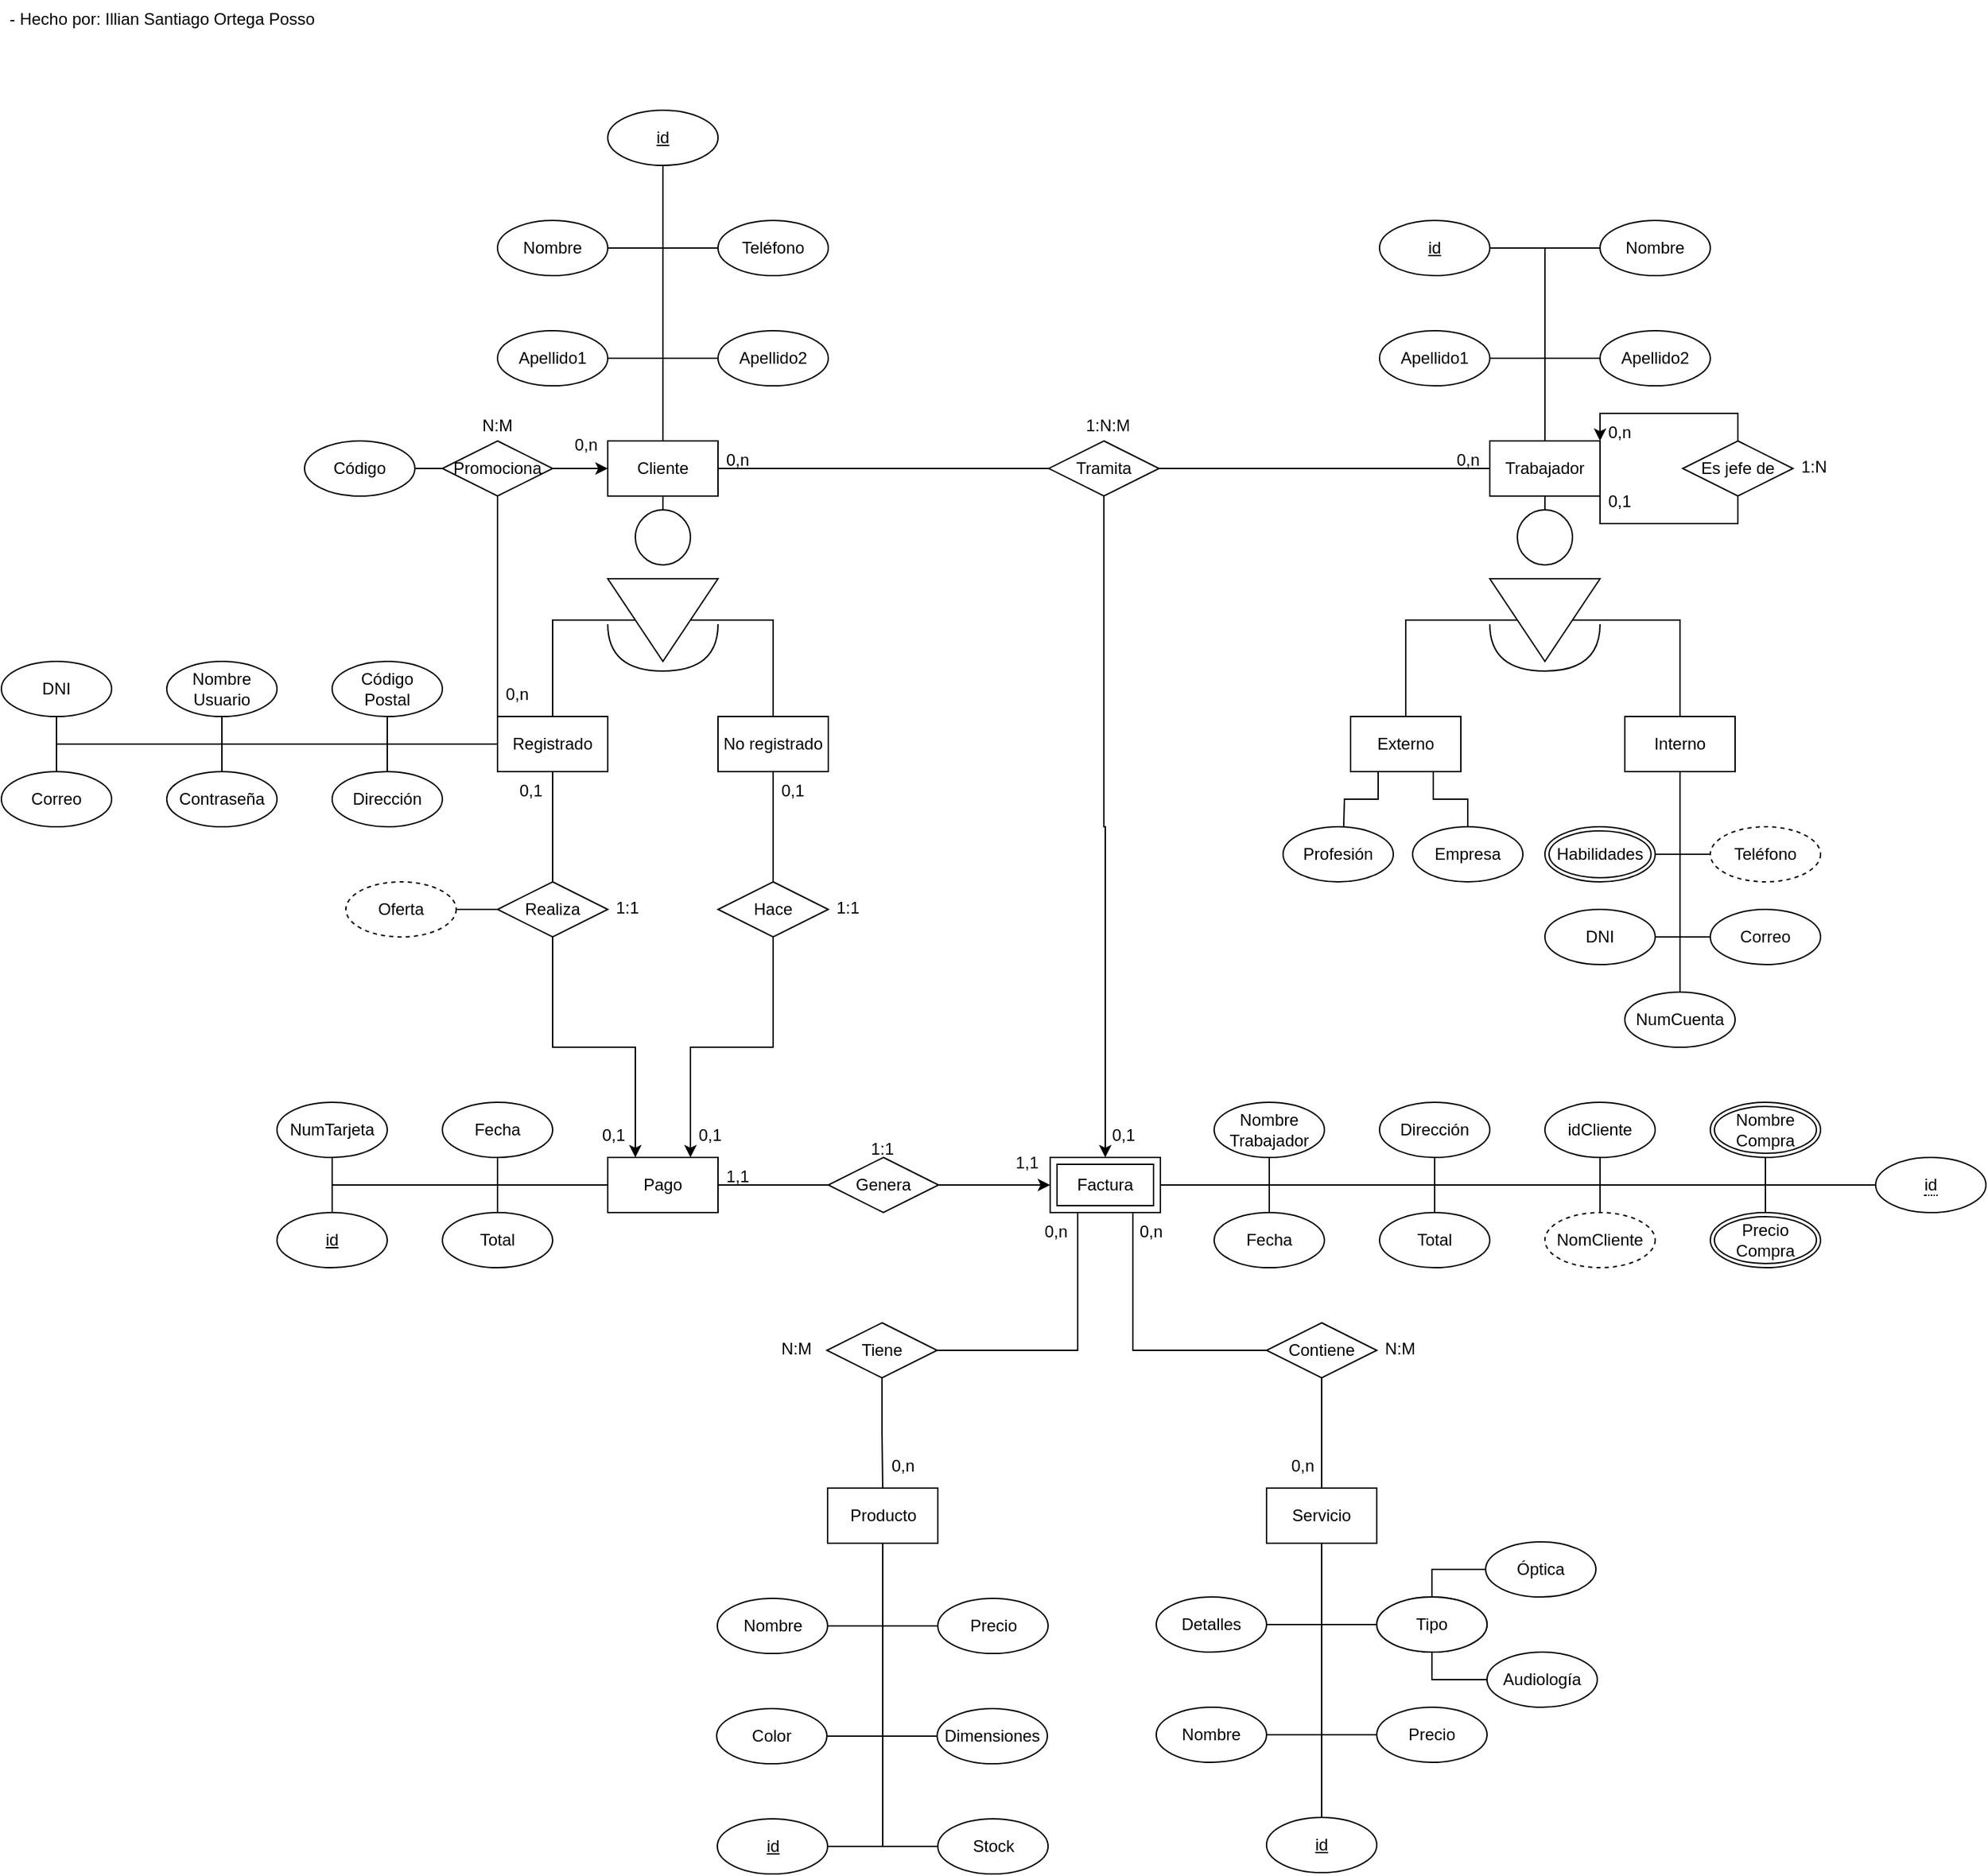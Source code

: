 <mxfile version="24.5.1" type="device">
  <diagram name="Página-1" id="bqFGWeJF1oeMOuOcUd7K">
    <mxGraphModel dx="1034" dy="505" grid="1" gridSize="10" guides="1" tooltips="1" connect="1" arrows="1" fold="1" page="1" pageScale="1" pageWidth="827" pageHeight="1169" math="0" shadow="0">
      <root>
        <mxCell id="0" />
        <mxCell id="1" parent="0" />
        <mxCell id="Ls9HOg_E6CFfFvt0lQXJ-10" style="edgeStyle=orthogonalEdgeStyle;rounded=0;orthogonalLoop=1;jettySize=auto;html=1;entryX=0.5;entryY=1;entryDx=0;entryDy=0;endArrow=none;endFill=0;" parent="1" source="Xs-Q8p1dZhM8KUkgKheA-1" target="Xs-Q8p1dZhM8KUkgKheA-25" edge="1">
          <mxGeometry relative="1" as="geometry" />
        </mxCell>
        <mxCell id="Ls9HOg_E6CFfFvt0lQXJ-17" style="edgeStyle=orthogonalEdgeStyle;rounded=0;orthogonalLoop=1;jettySize=auto;html=1;exitX=0.5;exitY=1;exitDx=0;exitDy=0;endArrow=none;endFill=0;" parent="1" source="Xs-Q8p1dZhM8KUkgKheA-1" edge="1">
          <mxGeometry relative="1" as="geometry">
            <mxPoint x="480" y="370" as="targetPoint" />
          </mxGeometry>
        </mxCell>
        <mxCell id="yfH6lCLIq8BAqQe6VXxi-11" style="edgeStyle=orthogonalEdgeStyle;rounded=0;orthogonalLoop=1;jettySize=auto;html=1;entryX=0;entryY=0.5;entryDx=0;entryDy=0;endArrow=none;endFill=0;" parent="1" source="Xs-Q8p1dZhM8KUkgKheA-1" target="yfH6lCLIq8BAqQe6VXxi-6" edge="1">
          <mxGeometry relative="1" as="geometry" />
        </mxCell>
        <mxCell id="Xs-Q8p1dZhM8KUkgKheA-1" value="Cliente" style="whiteSpace=wrap;html=1;align=center;" parent="1" vertex="1">
          <mxGeometry x="440" y="320" width="80" height="40" as="geometry" />
        </mxCell>
        <mxCell id="Xs-Q8p1dZhM8KUkgKheA-2" value="- Hecho por: Illian Santiago Ortega Posso" style="text;strokeColor=none;fillColor=none;spacingLeft=4;spacingRight=4;overflow=hidden;rotatable=0;points=[[0,0.5],[1,0.5]];portConstraint=eastwest;fontSize=12;whiteSpace=wrap;html=1;" parent="1" vertex="1">
          <mxGeometry width="240" height="30" as="geometry" />
        </mxCell>
        <mxCell id="yfH6lCLIq8BAqQe6VXxi-5" style="edgeStyle=orthogonalEdgeStyle;rounded=0;orthogonalLoop=1;jettySize=auto;html=1;endArrow=none;endFill=0;" parent="1" source="Xs-Q8p1dZhM8KUkgKheA-3" edge="1">
          <mxGeometry relative="1" as="geometry">
            <mxPoint x="639.5" y="1340.0" as="targetPoint" />
          </mxGeometry>
        </mxCell>
        <mxCell id="Xs-Q8p1dZhM8KUkgKheA-3" value="Producto" style="whiteSpace=wrap;html=1;align=center;" parent="1" vertex="1">
          <mxGeometry x="599.5" y="1080" width="80" height="40" as="geometry" />
        </mxCell>
        <mxCell id="yfH6lCLIq8BAqQe6VXxi-18" style="edgeStyle=orthogonalEdgeStyle;rounded=0;orthogonalLoop=1;jettySize=auto;html=1;entryX=0.5;entryY=0;entryDx=0;entryDy=0;endArrow=none;endFill=0;" parent="1" source="Xs-Q8p1dZhM8KUkgKheA-4" target="Ls9HOg_E6CFfFvt0lQXJ-2" edge="1">
          <mxGeometry relative="1" as="geometry" />
        </mxCell>
        <mxCell id="Xs-Q8p1dZhM8KUkgKheA-4" value="Servicio" style="whiteSpace=wrap;html=1;align=center;" parent="1" vertex="1">
          <mxGeometry x="918" y="1080" width="80" height="40" as="geometry" />
        </mxCell>
        <mxCell id="Ls9HOg_E6CFfFvt0lQXJ-18" style="edgeStyle=orthogonalEdgeStyle;rounded=0;orthogonalLoop=1;jettySize=auto;html=1;exitX=0.5;exitY=1;exitDx=0;exitDy=0;endArrow=none;endFill=0;" parent="1" source="Xs-Q8p1dZhM8KUkgKheA-5" edge="1">
          <mxGeometry relative="1" as="geometry">
            <mxPoint x="1120" y="370" as="targetPoint" />
          </mxGeometry>
        </mxCell>
        <mxCell id="Ls9HOg_E6CFfFvt0lQXJ-144" style="edgeStyle=orthogonalEdgeStyle;rounded=0;orthogonalLoop=1;jettySize=auto;html=1;endArrow=none;endFill=0;" parent="1" source="Xs-Q8p1dZhM8KUkgKheA-5" edge="1">
          <mxGeometry relative="1" as="geometry">
            <mxPoint x="1120" y="180" as="targetPoint" />
          </mxGeometry>
        </mxCell>
        <mxCell id="Ls9HOg_E6CFfFvt0lQXJ-164" style="edgeStyle=orthogonalEdgeStyle;rounded=0;orthogonalLoop=1;jettySize=auto;html=1;exitX=1;exitY=1;exitDx=0;exitDy=0;entryX=0.5;entryY=1;entryDx=0;entryDy=0;endArrow=none;endFill=0;" parent="1" source="Xs-Q8p1dZhM8KUkgKheA-5" target="Ls9HOg_E6CFfFvt0lQXJ-163" edge="1">
          <mxGeometry relative="1" as="geometry" />
        </mxCell>
        <mxCell id="yfH6lCLIq8BAqQe6VXxi-12" style="edgeStyle=orthogonalEdgeStyle;rounded=0;orthogonalLoop=1;jettySize=auto;html=1;entryX=1;entryY=0.5;entryDx=0;entryDy=0;endArrow=none;endFill=0;" parent="1" source="Xs-Q8p1dZhM8KUkgKheA-5" target="yfH6lCLIq8BAqQe6VXxi-6" edge="1">
          <mxGeometry relative="1" as="geometry" />
        </mxCell>
        <mxCell id="Xs-Q8p1dZhM8KUkgKheA-5" value="Trabajador" style="whiteSpace=wrap;html=1;align=center;" parent="1" vertex="1">
          <mxGeometry x="1080" y="320" width="80" height="40" as="geometry" />
        </mxCell>
        <mxCell id="Ls9HOg_E6CFfFvt0lQXJ-136" style="edgeStyle=orthogonalEdgeStyle;rounded=0;orthogonalLoop=1;jettySize=auto;html=1;endArrow=none;endFill=0;" parent="1" source="Xs-Q8p1dZhM8KUkgKheA-6" edge="1">
          <mxGeometry relative="1" as="geometry">
            <mxPoint x="240" y="860" as="targetPoint" />
          </mxGeometry>
        </mxCell>
        <mxCell id="yfH6lCLIq8BAqQe6VXxi-8" style="edgeStyle=orthogonalEdgeStyle;rounded=0;orthogonalLoop=1;jettySize=auto;html=1;entryX=0;entryY=0.5;entryDx=0;entryDy=0;endArrow=none;endFill=0;" parent="1" source="Xs-Q8p1dZhM8KUkgKheA-6" target="Ls9HOg_E6CFfFvt0lQXJ-129" edge="1">
          <mxGeometry relative="1" as="geometry" />
        </mxCell>
        <mxCell id="Xs-Q8p1dZhM8KUkgKheA-6" value="Pago" style="whiteSpace=wrap;html=1;align=center;" parent="1" vertex="1">
          <mxGeometry x="440" y="840" width="80" height="40" as="geometry" />
        </mxCell>
        <mxCell id="Xs-Q8p1dZhM8KUkgKheA-15" value="" style="group" parent="1" vertex="1" connectable="0">
          <mxGeometry x="440" y="370" width="80" height="117" as="geometry" />
        </mxCell>
        <mxCell id="Xs-Q8p1dZhM8KUkgKheA-8" value="" style="shape=requiredInterface;html=1;verticalLabelPosition=bottom;sketch=0;rotation=90;" parent="Xs-Q8p1dZhM8KUkgKheA-15" vertex="1">
          <mxGeometry x="23" y="60" width="34" height="80" as="geometry" />
        </mxCell>
        <mxCell id="Xs-Q8p1dZhM8KUkgKheA-9" value="" style="ellipse;whiteSpace=wrap;html=1;aspect=fixed;" parent="Xs-Q8p1dZhM8KUkgKheA-15" vertex="1">
          <mxGeometry x="20" width="40" height="40" as="geometry" />
        </mxCell>
        <mxCell id="Xs-Q8p1dZhM8KUkgKheA-10" value="" style="triangle;whiteSpace=wrap;html=1;rotation=90;" parent="Xs-Q8p1dZhM8KUkgKheA-15" vertex="1">
          <mxGeometry x="10" y="40" width="60" height="80" as="geometry" />
        </mxCell>
        <mxCell id="Xs-Q8p1dZhM8KUkgKheA-20" value="" style="group" parent="1" vertex="1" connectable="0">
          <mxGeometry x="1080" y="370" width="80" height="117" as="geometry" />
        </mxCell>
        <mxCell id="Xs-Q8p1dZhM8KUkgKheA-21" value="" style="shape=requiredInterface;html=1;verticalLabelPosition=bottom;sketch=0;rotation=90;" parent="Xs-Q8p1dZhM8KUkgKheA-20" vertex="1">
          <mxGeometry x="23" y="60" width="34" height="80" as="geometry" />
        </mxCell>
        <mxCell id="Xs-Q8p1dZhM8KUkgKheA-22" value="" style="ellipse;whiteSpace=wrap;html=1;aspect=fixed;" parent="Xs-Q8p1dZhM8KUkgKheA-20" vertex="1">
          <mxGeometry x="20" width="40" height="40" as="geometry" />
        </mxCell>
        <mxCell id="Xs-Q8p1dZhM8KUkgKheA-23" value="" style="triangle;whiteSpace=wrap;html=1;rotation=90;" parent="Xs-Q8p1dZhM8KUkgKheA-20" vertex="1">
          <mxGeometry x="10" y="40" width="60" height="80" as="geometry" />
        </mxCell>
        <mxCell id="yfH6lCLIq8BAqQe6VXxi-3" value="" style="edgeStyle=orthogonalEdgeStyle;rounded=0;orthogonalLoop=1;jettySize=auto;html=1;endArrow=none;endFill=0;" parent="1" source="Xs-Q8p1dZhM8KUkgKheA-24" target="yfH6lCLIq8BAqQe6VXxi-1" edge="1">
          <mxGeometry relative="1" as="geometry">
            <Array as="points">
              <mxPoint x="679.5" y="1340" />
              <mxPoint x="679.5" y="1340" />
            </Array>
          </mxGeometry>
        </mxCell>
        <mxCell id="Xs-Q8p1dZhM8KUkgKheA-24" value="id" style="ellipse;whiteSpace=wrap;html=1;align=center;fontStyle=4;" parent="1" vertex="1">
          <mxGeometry x="519.5" y="1320" width="80" height="40" as="geometry" />
        </mxCell>
        <mxCell id="Xs-Q8p1dZhM8KUkgKheA-25" value="id" style="ellipse;whiteSpace=wrap;html=1;align=center;fontStyle=4;" parent="1" vertex="1">
          <mxGeometry x="440" y="80" width="80" height="40" as="geometry" />
        </mxCell>
        <mxCell id="Ls9HOg_E6CFfFvt0lQXJ-28" style="edgeStyle=orthogonalEdgeStyle;rounded=0;orthogonalLoop=1;jettySize=auto;html=1;entryX=0;entryY=0.5;entryDx=0;entryDy=0;endArrow=none;endFill=0;" parent="1" source="Ls9HOg_E6CFfFvt0lQXJ-1" target="Ls9HOg_E6CFfFvt0lQXJ-13" edge="1">
          <mxGeometry relative="1" as="geometry" />
        </mxCell>
        <mxCell id="Ls9HOg_E6CFfFvt0lQXJ-1" value="id" style="ellipse;whiteSpace=wrap;html=1;align=center;fontStyle=4;" parent="1" vertex="1">
          <mxGeometry x="1000" y="160" width="80" height="40" as="geometry" />
        </mxCell>
        <mxCell id="Ls9HOg_E6CFfFvt0lQXJ-2" value="id" style="ellipse;whiteSpace=wrap;html=1;align=center;fontStyle=4;" parent="1" vertex="1">
          <mxGeometry x="918" y="1319" width="80" height="40" as="geometry" />
        </mxCell>
        <mxCell id="Ls9HOg_E6CFfFvt0lQXJ-3" value="id" style="ellipse;whiteSpace=wrap;html=1;align=center;fontStyle=4;" parent="1" vertex="1">
          <mxGeometry x="200" y="880" width="80" height="40" as="geometry" />
        </mxCell>
        <mxCell id="Ls9HOg_E6CFfFvt0lQXJ-11" style="edgeStyle=orthogonalEdgeStyle;rounded=0;orthogonalLoop=1;jettySize=auto;html=1;entryX=0;entryY=0.5;entryDx=0;entryDy=0;endArrow=none;endFill=0;" parent="1" source="Ls9HOg_E6CFfFvt0lQXJ-4" target="Ls9HOg_E6CFfFvt0lQXJ-7" edge="1">
          <mxGeometry relative="1" as="geometry" />
        </mxCell>
        <mxCell id="Ls9HOg_E6CFfFvt0lQXJ-4" value="Nombre" style="ellipse;whiteSpace=wrap;html=1;align=center;" parent="1" vertex="1">
          <mxGeometry x="360" y="160" width="80" height="40" as="geometry" />
        </mxCell>
        <mxCell id="Ls9HOg_E6CFfFvt0lQXJ-12" style="edgeStyle=orthogonalEdgeStyle;rounded=0;orthogonalLoop=1;jettySize=auto;html=1;endArrow=none;endFill=0;" parent="1" source="Ls9HOg_E6CFfFvt0lQXJ-5" target="Ls9HOg_E6CFfFvt0lQXJ-6" edge="1">
          <mxGeometry relative="1" as="geometry" />
        </mxCell>
        <mxCell id="Ls9HOg_E6CFfFvt0lQXJ-5" value="Apellido1" style="ellipse;whiteSpace=wrap;html=1;align=center;" parent="1" vertex="1">
          <mxGeometry x="360" y="240" width="80" height="40" as="geometry" />
        </mxCell>
        <mxCell id="Ls9HOg_E6CFfFvt0lQXJ-6" value="Apellido2" style="ellipse;whiteSpace=wrap;html=1;align=center;" parent="1" vertex="1">
          <mxGeometry x="520" y="240" width="80" height="40" as="geometry" />
        </mxCell>
        <mxCell id="Ls9HOg_E6CFfFvt0lQXJ-7" value="Teléfono" style="ellipse;whiteSpace=wrap;html=1;align=center;" parent="1" vertex="1">
          <mxGeometry x="520" y="160" width="80" height="40" as="geometry" />
        </mxCell>
        <mxCell id="yfH6lCLIq8BAqQe6VXxi-19" style="edgeStyle=orthogonalEdgeStyle;rounded=0;orthogonalLoop=1;jettySize=auto;html=1;entryX=0;entryY=0.5;entryDx=0;entryDy=0;endArrow=none;endFill=0;" parent="1" source="Ls9HOg_E6CFfFvt0lQXJ-8" target="Ls9HOg_E6CFfFvt0lQXJ-37" edge="1">
          <mxGeometry relative="1" as="geometry" />
        </mxCell>
        <mxCell id="yfH6lCLIq8BAqQe6VXxi-31" style="edgeStyle=orthogonalEdgeStyle;rounded=0;orthogonalLoop=1;jettySize=auto;html=1;exitX=0.75;exitY=1;exitDx=0;exitDy=0;entryX=0;entryY=0.5;entryDx=0;entryDy=0;endArrow=none;endFill=0;" parent="1" source="Ls9HOg_E6CFfFvt0lQXJ-8" target="yfH6lCLIq8BAqQe6VXxi-24" edge="1">
          <mxGeometry relative="1" as="geometry" />
        </mxCell>
        <mxCell id="yfH6lCLIq8BAqQe6VXxi-32" style="edgeStyle=orthogonalEdgeStyle;rounded=0;orthogonalLoop=1;jettySize=auto;html=1;exitX=0.25;exitY=1;exitDx=0;exitDy=0;entryX=1;entryY=0.5;entryDx=0;entryDy=0;endArrow=none;endFill=0;" parent="1" source="Ls9HOg_E6CFfFvt0lQXJ-8" target="yfH6lCLIq8BAqQe6VXxi-25" edge="1">
          <mxGeometry relative="1" as="geometry" />
        </mxCell>
        <mxCell id="Ls9HOg_E6CFfFvt0lQXJ-8" value="Factura" style="shape=ext;margin=3;double=1;whiteSpace=wrap;html=1;align=center;" parent="1" vertex="1">
          <mxGeometry x="761" y="840" width="80" height="40" as="geometry" />
        </mxCell>
        <mxCell id="Ls9HOg_E6CFfFvt0lQXJ-13" value="Nombre" style="ellipse;whiteSpace=wrap;html=1;align=center;" parent="1" vertex="1">
          <mxGeometry x="1160" y="160" width="80" height="40" as="geometry" />
        </mxCell>
        <mxCell id="Ls9HOg_E6CFfFvt0lQXJ-25" style="edgeStyle=orthogonalEdgeStyle;rounded=0;orthogonalLoop=1;jettySize=auto;html=1;entryX=0;entryY=0.5;entryDx=0;entryDy=0;endArrow=none;endFill=0;" parent="1" source="Ls9HOg_E6CFfFvt0lQXJ-14" target="Ls9HOg_E6CFfFvt0lQXJ-15" edge="1">
          <mxGeometry relative="1" as="geometry" />
        </mxCell>
        <mxCell id="Ls9HOg_E6CFfFvt0lQXJ-14" value="Apellido1" style="ellipse;whiteSpace=wrap;html=1;align=center;" parent="1" vertex="1">
          <mxGeometry x="1000" y="240" width="80" height="40" as="geometry" />
        </mxCell>
        <mxCell id="Ls9HOg_E6CFfFvt0lQXJ-15" value="Apellido2" style="ellipse;whiteSpace=wrap;html=1;align=center;" parent="1" vertex="1">
          <mxGeometry x="1160" y="240" width="80" height="40" as="geometry" />
        </mxCell>
        <mxCell id="Ls9HOg_E6CFfFvt0lQXJ-98" style="edgeStyle=orthogonalEdgeStyle;rounded=0;orthogonalLoop=1;jettySize=auto;html=1;entryX=0;entryY=0.5;entryDx=0;entryDy=0;endArrow=none;endFill=0;" parent="1" source="Ls9HOg_E6CFfFvt0lQXJ-16" target="Ls9HOg_E6CFfFvt0lQXJ-22" edge="1">
          <mxGeometry relative="1" as="geometry" />
        </mxCell>
        <mxCell id="Ls9HOg_E6CFfFvt0lQXJ-16" value="DNI" style="ellipse;whiteSpace=wrap;html=1;align=center;" parent="1" vertex="1">
          <mxGeometry x="1120" y="660" width="80" height="40" as="geometry" />
        </mxCell>
        <mxCell id="Ls9HOg_E6CFfFvt0lQXJ-26" style="edgeStyle=orthogonalEdgeStyle;rounded=0;orthogonalLoop=1;jettySize=auto;html=1;entryX=0;entryY=0.5;entryDx=0;entryDy=0;endArrow=none;endFill=0;" parent="1" source="Ls9HOg_E6CFfFvt0lQXJ-20" target="Ls9HOg_E6CFfFvt0lQXJ-21" edge="1">
          <mxGeometry relative="1" as="geometry" />
        </mxCell>
        <mxCell id="Ls9HOg_E6CFfFvt0lQXJ-20" value="Habilidades" style="ellipse;shape=doubleEllipse;margin=3;whiteSpace=wrap;html=1;align=center;" parent="1" vertex="1">
          <mxGeometry x="1120" y="600" width="80" height="40" as="geometry" />
        </mxCell>
        <mxCell id="Ls9HOg_E6CFfFvt0lQXJ-21" value="Teléfono" style="ellipse;whiteSpace=wrap;html=1;align=center;dashed=1;" parent="1" vertex="1">
          <mxGeometry x="1240" y="600" width="80" height="40" as="geometry" />
        </mxCell>
        <mxCell id="Ls9HOg_E6CFfFvt0lQXJ-22" value="Correo" style="ellipse;whiteSpace=wrap;html=1;align=center;" parent="1" vertex="1">
          <mxGeometry x="1240" y="660" width="80" height="40" as="geometry" />
        </mxCell>
        <mxCell id="Ls9HOg_E6CFfFvt0lQXJ-31" value="Precio" style="ellipse;whiteSpace=wrap;html=1;align=center;" parent="1" vertex="1">
          <mxGeometry x="679.5" y="1160" width="80" height="40" as="geometry" />
        </mxCell>
        <mxCell id="Ls9HOg_E6CFfFvt0lQXJ-35" style="edgeStyle=orthogonalEdgeStyle;rounded=0;orthogonalLoop=1;jettySize=auto;html=1;endArrow=none;endFill=0;" parent="1" source="Ls9HOg_E6CFfFvt0lQXJ-33" edge="1">
          <mxGeometry relative="1" as="geometry">
            <mxPoint x="679.5" y="1180" as="targetPoint" />
          </mxGeometry>
        </mxCell>
        <mxCell id="Ls9HOg_E6CFfFvt0lQXJ-33" value="Nombre" style="ellipse;whiteSpace=wrap;html=1;align=center;" parent="1" vertex="1">
          <mxGeometry x="519.5" y="1160" width="80" height="40" as="geometry" />
        </mxCell>
        <mxCell id="Ls9HOg_E6CFfFvt0lQXJ-37" value="&lt;span style=&quot;border-bottom: 1px dotted&quot;&gt;id&lt;/span&gt;" style="ellipse;whiteSpace=wrap;html=1;align=center;" parent="1" vertex="1">
          <mxGeometry x="1360" y="840" width="80" height="40" as="geometry" />
        </mxCell>
        <mxCell id="Ls9HOg_E6CFfFvt0lQXJ-38" value="Total" style="ellipse;whiteSpace=wrap;html=1;align=center;" parent="1" vertex="1">
          <mxGeometry x="320" y="880" width="80" height="40" as="geometry" />
        </mxCell>
        <mxCell id="Ls9HOg_E6CFfFvt0lQXJ-135" style="edgeStyle=orthogonalEdgeStyle;rounded=0;orthogonalLoop=1;jettySize=auto;html=1;endArrow=none;endFill=0;" parent="1" source="Ls9HOg_E6CFfFvt0lQXJ-39" target="Ls9HOg_E6CFfFvt0lQXJ-38" edge="1">
          <mxGeometry relative="1" as="geometry" />
        </mxCell>
        <mxCell id="Ls9HOg_E6CFfFvt0lQXJ-39" value="Fecha" style="ellipse;whiteSpace=wrap;html=1;align=center;" parent="1" vertex="1">
          <mxGeometry x="320" y="800" width="80" height="40" as="geometry" />
        </mxCell>
        <mxCell id="yfH6lCLIq8BAqQe6VXxi-22" style="edgeStyle=orthogonalEdgeStyle;rounded=0;orthogonalLoop=1;jettySize=auto;html=1;exitX=0.5;exitY=1;exitDx=0;exitDy=0;endArrow=none;endFill=0;" parent="1" source="Ls9HOg_E6CFfFvt0lQXJ-44" target="Ls9HOg_E6CFfFvt0lQXJ-46" edge="1">
          <mxGeometry relative="1" as="geometry" />
        </mxCell>
        <mxCell id="Ls9HOg_E6CFfFvt0lQXJ-44" value="idCliente" style="ellipse;whiteSpace=wrap;html=1;align=center;" parent="1" vertex="1">
          <mxGeometry x="1120" y="800" width="80" height="40" as="geometry" />
        </mxCell>
        <mxCell id="yfH6lCLIq8BAqQe6VXxi-20" style="edgeStyle=orthogonalEdgeStyle;rounded=0;orthogonalLoop=1;jettySize=auto;html=1;endArrow=none;endFill=0;" parent="1" source="Ls9HOg_E6CFfFvt0lQXJ-45" target="Ls9HOg_E6CFfFvt0lQXJ-47" edge="1">
          <mxGeometry relative="1" as="geometry" />
        </mxCell>
        <mxCell id="Ls9HOg_E6CFfFvt0lQXJ-45" value="Nombre&lt;div&gt;&lt;span style=&quot;background-color: initial;&quot;&gt;Trabajador&lt;/span&gt;&lt;/div&gt;" style="ellipse;whiteSpace=wrap;html=1;align=center;" parent="1" vertex="1">
          <mxGeometry x="880" y="800" width="80" height="40" as="geometry" />
        </mxCell>
        <mxCell id="Ls9HOg_E6CFfFvt0lQXJ-46" value="NomCliente" style="ellipse;whiteSpace=wrap;html=1;align=center;dashed=1;" parent="1" vertex="1">
          <mxGeometry x="1120" y="880" width="80" height="40" as="geometry" />
        </mxCell>
        <mxCell id="Ls9HOg_E6CFfFvt0lQXJ-47" value="Fecha" style="ellipse;whiteSpace=wrap;html=1;align=center;" parent="1" vertex="1">
          <mxGeometry x="880" y="880" width="80" height="40" as="geometry" />
        </mxCell>
        <mxCell id="yfH6lCLIq8BAqQe6VXxi-21" style="edgeStyle=orthogonalEdgeStyle;rounded=0;orthogonalLoop=1;jettySize=auto;html=1;endArrow=none;endFill=0;" parent="1" source="Ls9HOg_E6CFfFvt0lQXJ-48" target="Ls9HOg_E6CFfFvt0lQXJ-49" edge="1">
          <mxGeometry relative="1" as="geometry" />
        </mxCell>
        <mxCell id="Ls9HOg_E6CFfFvt0lQXJ-48" value="Dirección" style="ellipse;whiteSpace=wrap;html=1;align=center;" parent="1" vertex="1">
          <mxGeometry x="1000" y="800" width="80" height="40" as="geometry" />
        </mxCell>
        <mxCell id="Ls9HOg_E6CFfFvt0lQXJ-49" value="Total" style="ellipse;whiteSpace=wrap;html=1;align=center;" parent="1" vertex="1">
          <mxGeometry x="1000" y="880" width="80" height="40" as="geometry" />
        </mxCell>
        <mxCell id="yfH6lCLIq8BAqQe6VXxi-23" style="edgeStyle=orthogonalEdgeStyle;rounded=0;orthogonalLoop=1;jettySize=auto;html=1;endArrow=none;endFill=0;" parent="1" source="Ls9HOg_E6CFfFvt0lQXJ-51" target="Ls9HOg_E6CFfFvt0lQXJ-52" edge="1">
          <mxGeometry relative="1" as="geometry" />
        </mxCell>
        <mxCell id="Ls9HOg_E6CFfFvt0lQXJ-51" value="Nombre&lt;div&gt;Compra&lt;/div&gt;" style="ellipse;shape=doubleEllipse;margin=3;whiteSpace=wrap;html=1;align=center;" parent="1" vertex="1">
          <mxGeometry x="1240" y="800" width="80" height="40" as="geometry" />
        </mxCell>
        <mxCell id="Ls9HOg_E6CFfFvt0lQXJ-52" value="Precio Compra" style="ellipse;shape=doubleEllipse;margin=3;whiteSpace=wrap;html=1;align=center;" parent="1" vertex="1">
          <mxGeometry x="1240" y="880" width="80" height="40" as="geometry" />
        </mxCell>
        <mxCell id="Ls9HOg_E6CFfFvt0lQXJ-119" style="edgeStyle=orthogonalEdgeStyle;rounded=0;orthogonalLoop=1;jettySize=auto;html=1;entryX=0.5;entryY=0;entryDx=0;entryDy=0;endArrow=none;endFill=0;" parent="1" source="Ls9HOg_E6CFfFvt0lQXJ-63" target="Ls9HOg_E6CFfFvt0lQXJ-114" edge="1">
          <mxGeometry relative="1" as="geometry" />
        </mxCell>
        <mxCell id="Ls9HOg_E6CFfFvt0lQXJ-126" style="edgeStyle=orthogonalEdgeStyle;rounded=0;orthogonalLoop=1;jettySize=auto;html=1;endArrow=none;endFill=0;" parent="1" source="Ls9HOg_E6CFfFvt0lQXJ-63" edge="1">
          <mxGeometry relative="1" as="geometry">
            <mxPoint x="40" y="540" as="targetPoint" />
          </mxGeometry>
        </mxCell>
        <mxCell id="Ls9HOg_E6CFfFvt0lQXJ-204" style="edgeStyle=orthogonalEdgeStyle;rounded=0;orthogonalLoop=1;jettySize=auto;html=1;exitX=0;exitY=0;exitDx=0;exitDy=0;entryX=0.5;entryY=1;entryDx=0;entryDy=0;endArrow=none;endFill=0;" parent="1" source="Ls9HOg_E6CFfFvt0lQXJ-63" target="Ls9HOg_E6CFfFvt0lQXJ-196" edge="1">
          <mxGeometry relative="1" as="geometry" />
        </mxCell>
        <mxCell id="Ls9HOg_E6CFfFvt0lQXJ-63" value="Registrado" style="whiteSpace=wrap;html=1;align=center;" parent="1" vertex="1">
          <mxGeometry x="360" y="520" width="80" height="40" as="geometry" />
        </mxCell>
        <mxCell id="Ls9HOg_E6CFfFvt0lQXJ-121" style="edgeStyle=orthogonalEdgeStyle;rounded=0;orthogonalLoop=1;jettySize=auto;html=1;entryX=0.5;entryY=0;entryDx=0;entryDy=0;endArrow=none;endFill=0;" parent="1" source="Ls9HOg_E6CFfFvt0lQXJ-64" target="Ls9HOg_E6CFfFvt0lQXJ-115" edge="1">
          <mxGeometry relative="1" as="geometry" />
        </mxCell>
        <mxCell id="Ls9HOg_E6CFfFvt0lQXJ-64" value="No registrado" style="whiteSpace=wrap;html=1;align=center;" parent="1" vertex="1">
          <mxGeometry x="520" y="520" width="80" height="40" as="geometry" />
        </mxCell>
        <mxCell id="Ls9HOg_E6CFfFvt0lQXJ-140" style="edgeStyle=orthogonalEdgeStyle;rounded=0;orthogonalLoop=1;jettySize=auto;html=1;exitX=0.25;exitY=1;exitDx=0;exitDy=0;entryX=0.5;entryY=0;entryDx=0;entryDy=0;endArrow=none;endFill=0;" parent="1" source="Ls9HOg_E6CFfFvt0lQXJ-65" edge="1">
          <mxGeometry relative="1" as="geometry">
            <mxPoint x="974" y="600" as="targetPoint" />
          </mxGeometry>
        </mxCell>
        <mxCell id="Ls9HOg_E6CFfFvt0lQXJ-141" style="edgeStyle=orthogonalEdgeStyle;rounded=0;orthogonalLoop=1;jettySize=auto;html=1;exitX=0.75;exitY=1;exitDx=0;exitDy=0;entryX=0.5;entryY=0;entryDx=0;entryDy=0;endArrow=none;endFill=0;" parent="1" source="Ls9HOg_E6CFfFvt0lQXJ-65" target="Ls9HOg_E6CFfFvt0lQXJ-95" edge="1">
          <mxGeometry relative="1" as="geometry" />
        </mxCell>
        <mxCell id="Ls9HOg_E6CFfFvt0lQXJ-65" value="Externo" style="whiteSpace=wrap;html=1;align=center;" parent="1" vertex="1">
          <mxGeometry x="979" y="520" width="80" height="40" as="geometry" />
        </mxCell>
        <mxCell id="Ls9HOg_E6CFfFvt0lQXJ-142" style="edgeStyle=orthogonalEdgeStyle;rounded=0;orthogonalLoop=1;jettySize=auto;html=1;entryX=0.5;entryY=0;entryDx=0;entryDy=0;endArrow=none;endFill=0;" parent="1" source="Ls9HOg_E6CFfFvt0lQXJ-66" target="Ls9HOg_E6CFfFvt0lQXJ-97" edge="1">
          <mxGeometry relative="1" as="geometry" />
        </mxCell>
        <mxCell id="Ls9HOg_E6CFfFvt0lQXJ-66" value="Interno" style="whiteSpace=wrap;html=1;align=center;" parent="1" vertex="1">
          <mxGeometry x="1178" y="520" width="80" height="40" as="geometry" />
        </mxCell>
        <mxCell id="Ls9HOg_E6CFfFvt0lQXJ-67" style="edgeStyle=orthogonalEdgeStyle;rounded=0;orthogonalLoop=1;jettySize=auto;html=1;entryX=0.5;entryY=0;entryDx=0;entryDy=0;endArrow=none;endFill=0;" parent="1" edge="1">
          <mxGeometry relative="1" as="geometry">
            <mxPoint x="500" y="450" as="sourcePoint" />
            <mxPoint x="560" y="520" as="targetPoint" />
            <Array as="points">
              <mxPoint x="560" y="450" />
            </Array>
          </mxGeometry>
        </mxCell>
        <mxCell id="Ls9HOg_E6CFfFvt0lQXJ-68" style="edgeStyle=orthogonalEdgeStyle;rounded=0;orthogonalLoop=1;jettySize=auto;html=1;endArrow=none;endFill=0;" parent="1" edge="1">
          <mxGeometry relative="1" as="geometry">
            <mxPoint x="460" y="450" as="sourcePoint" />
            <mxPoint x="400" y="520" as="targetPoint" />
            <Array as="points">
              <mxPoint x="400" y="450" />
            </Array>
          </mxGeometry>
        </mxCell>
        <mxCell id="Ls9HOg_E6CFfFvt0lQXJ-84" style="edgeStyle=orthogonalEdgeStyle;rounded=0;orthogonalLoop=1;jettySize=auto;html=1;endArrow=none;endFill=0;" parent="1" source="Ls9HOg_E6CFfFvt0lQXJ-73" target="Ls9HOg_E6CFfFvt0lQXJ-75" edge="1">
          <mxGeometry relative="1" as="geometry" />
        </mxCell>
        <mxCell id="Ls9HOg_E6CFfFvt0lQXJ-73" value="Nombre" style="ellipse;whiteSpace=wrap;html=1;align=center;" parent="1" vertex="1">
          <mxGeometry x="838" y="1239" width="80" height="40" as="geometry" />
        </mxCell>
        <mxCell id="Ls9HOg_E6CFfFvt0lQXJ-75" value="Precio" style="ellipse;whiteSpace=wrap;html=1;align=center;" parent="1" vertex="1">
          <mxGeometry x="998" y="1239" width="80" height="40" as="geometry" />
        </mxCell>
        <mxCell id="Ls9HOg_E6CFfFvt0lQXJ-76" value="Tipo" style="ellipse;whiteSpace=wrap;html=1;align=center;" parent="1" vertex="1">
          <mxGeometry x="998" y="1159" width="80" height="40" as="geometry" />
        </mxCell>
        <mxCell id="Ls9HOg_E6CFfFvt0lQXJ-161" style="edgeStyle=orthogonalEdgeStyle;rounded=0;orthogonalLoop=1;jettySize=auto;html=1;endArrow=none;endFill=0;" parent="1" source="Ls9HOg_E6CFfFvt0lQXJ-77" target="Ls9HOg_E6CFfFvt0lQXJ-78" edge="1">
          <mxGeometry relative="1" as="geometry">
            <Array as="points">
              <mxPoint x="1038" y="1219" />
            </Array>
          </mxGeometry>
        </mxCell>
        <mxCell id="Ls9HOg_E6CFfFvt0lQXJ-162" style="edgeStyle=orthogonalEdgeStyle;rounded=0;orthogonalLoop=1;jettySize=auto;html=1;entryX=0;entryY=0.5;entryDx=0;entryDy=0;endArrow=none;endFill=0;" parent="1" source="Ls9HOg_E6CFfFvt0lQXJ-77" target="Ls9HOg_E6CFfFvt0lQXJ-79" edge="1">
          <mxGeometry relative="1" as="geometry">
            <Array as="points">
              <mxPoint x="1038" y="1139" />
            </Array>
          </mxGeometry>
        </mxCell>
        <mxCell id="Ls9HOg_E6CFfFvt0lQXJ-77" value="Tipo" style="ellipse;whiteSpace=wrap;html=1;align=center;" parent="1" vertex="1">
          <mxGeometry x="998" y="1159" width="80" height="40" as="geometry" />
        </mxCell>
        <mxCell id="Ls9HOg_E6CFfFvt0lQXJ-78" value="Audiología" style="ellipse;whiteSpace=wrap;html=1;align=center;" parent="1" vertex="1">
          <mxGeometry x="1078" y="1199" width="80" height="40" as="geometry" />
        </mxCell>
        <mxCell id="Ls9HOg_E6CFfFvt0lQXJ-79" value="Óptica" style="ellipse;whiteSpace=wrap;html=1;align=center;" parent="1" vertex="1">
          <mxGeometry x="1077" y="1119" width="80" height="40" as="geometry" />
        </mxCell>
        <mxCell id="Ls9HOg_E6CFfFvt0lQXJ-83" style="edgeStyle=orthogonalEdgeStyle;rounded=0;orthogonalLoop=1;jettySize=auto;html=1;entryX=0;entryY=0.5;entryDx=0;entryDy=0;endArrow=none;endFill=0;" parent="1" source="Ls9HOg_E6CFfFvt0lQXJ-82" target="Ls9HOg_E6CFfFvt0lQXJ-77" edge="1">
          <mxGeometry relative="1" as="geometry" />
        </mxCell>
        <mxCell id="Ls9HOg_E6CFfFvt0lQXJ-82" value="Detalles" style="ellipse;whiteSpace=wrap;html=1;align=center;" parent="1" vertex="1">
          <mxGeometry x="838" y="1159" width="80" height="40" as="geometry" />
        </mxCell>
        <mxCell id="Ls9HOg_E6CFfFvt0lQXJ-134" style="edgeStyle=orthogonalEdgeStyle;rounded=0;orthogonalLoop=1;jettySize=auto;html=1;entryX=0.5;entryY=0;entryDx=0;entryDy=0;endArrow=none;endFill=0;" parent="1" source="Ls9HOg_E6CFfFvt0lQXJ-92" target="Ls9HOg_E6CFfFvt0lQXJ-3" edge="1">
          <mxGeometry relative="1" as="geometry" />
        </mxCell>
        <mxCell id="Ls9HOg_E6CFfFvt0lQXJ-92" value="NumTarjeta" style="ellipse;whiteSpace=wrap;html=1;align=center;" parent="1" vertex="1">
          <mxGeometry x="200" y="800" width="80" height="40" as="geometry" />
        </mxCell>
        <mxCell id="Ls9HOg_E6CFfFvt0lQXJ-95" value="Empresa" style="ellipse;whiteSpace=wrap;html=1;align=center;" parent="1" vertex="1">
          <mxGeometry x="1024" y="600" width="80" height="40" as="geometry" />
        </mxCell>
        <mxCell id="Ls9HOg_E6CFfFvt0lQXJ-96" value="Profesión" style="ellipse;whiteSpace=wrap;html=1;align=center;" parent="1" vertex="1">
          <mxGeometry x="930" y="600" width="80" height="40" as="geometry" />
        </mxCell>
        <mxCell id="Ls9HOg_E6CFfFvt0lQXJ-97" value="NumCuenta" style="ellipse;whiteSpace=wrap;html=1;align=center;" parent="1" vertex="1">
          <mxGeometry x="1178" y="720" width="80" height="40" as="geometry" />
        </mxCell>
        <mxCell id="Ls9HOg_E6CFfFvt0lQXJ-105" value="Correo" style="ellipse;whiteSpace=wrap;html=1;align=center;" parent="1" vertex="1">
          <mxGeometry y="560" width="80" height="40" as="geometry" />
        </mxCell>
        <mxCell id="Ls9HOg_E6CFfFvt0lQXJ-123" style="edgeStyle=orthogonalEdgeStyle;rounded=0;orthogonalLoop=1;jettySize=auto;html=1;entryX=0.5;entryY=0;entryDx=0;entryDy=0;endArrow=none;endFill=0;" parent="1" source="Ls9HOg_E6CFfFvt0lQXJ-107" target="Ls9HOg_E6CFfFvt0lQXJ-105" edge="1">
          <mxGeometry relative="1" as="geometry" />
        </mxCell>
        <mxCell id="Ls9HOg_E6CFfFvt0lQXJ-107" value="DNI" style="ellipse;whiteSpace=wrap;html=1;align=center;" parent="1" vertex="1">
          <mxGeometry y="480" width="80" height="40" as="geometry" />
        </mxCell>
        <mxCell id="Ls9HOg_E6CFfFvt0lQXJ-124" style="edgeStyle=orthogonalEdgeStyle;rounded=0;orthogonalLoop=1;jettySize=auto;html=1;entryX=0.5;entryY=0;entryDx=0;entryDy=0;endArrow=none;endFill=0;" parent="1" source="Ls9HOg_E6CFfFvt0lQXJ-109" target="Ls9HOg_E6CFfFvt0lQXJ-110" edge="1">
          <mxGeometry relative="1" as="geometry" />
        </mxCell>
        <mxCell id="Ls9HOg_E6CFfFvt0lQXJ-109" value="Nombre&lt;div&gt;Usuario&lt;/div&gt;" style="ellipse;whiteSpace=wrap;html=1;align=center;" parent="1" vertex="1">
          <mxGeometry x="120" y="480" width="80" height="40" as="geometry" />
        </mxCell>
        <mxCell id="Ls9HOg_E6CFfFvt0lQXJ-110" value="Contraseña" style="ellipse;whiteSpace=wrap;html=1;align=center;" parent="1" vertex="1">
          <mxGeometry x="120" y="560" width="80" height="40" as="geometry" />
        </mxCell>
        <mxCell id="Ls9HOg_E6CFfFvt0lQXJ-125" style="edgeStyle=orthogonalEdgeStyle;rounded=0;orthogonalLoop=1;jettySize=auto;html=1;entryX=0.5;entryY=0;entryDx=0;entryDy=0;endArrow=none;endFill=0;" parent="1" source="Ls9HOg_E6CFfFvt0lQXJ-111" target="Ls9HOg_E6CFfFvt0lQXJ-113" edge="1">
          <mxGeometry relative="1" as="geometry" />
        </mxCell>
        <mxCell id="Ls9HOg_E6CFfFvt0lQXJ-111" value="Código&lt;div&gt;Postal&lt;/div&gt;" style="ellipse;whiteSpace=wrap;html=1;align=center;" parent="1" vertex="1">
          <mxGeometry x="240" y="480" width="80" height="40" as="geometry" />
        </mxCell>
        <mxCell id="Ls9HOg_E6CFfFvt0lQXJ-113" value="Dirección" style="ellipse;whiteSpace=wrap;html=1;align=center;" parent="1" vertex="1">
          <mxGeometry x="240" y="560" width="80" height="40" as="geometry" />
        </mxCell>
        <mxCell id="Ls9HOg_E6CFfFvt0lQXJ-120" style="edgeStyle=orthogonalEdgeStyle;rounded=0;orthogonalLoop=1;jettySize=auto;html=1;entryX=0.25;entryY=0;entryDx=0;entryDy=0;" parent="1" source="Ls9HOg_E6CFfFvt0lQXJ-114" target="Xs-Q8p1dZhM8KUkgKheA-6" edge="1">
          <mxGeometry relative="1" as="geometry" />
        </mxCell>
        <mxCell id="Ls9HOg_E6CFfFvt0lQXJ-137" style="edgeStyle=orthogonalEdgeStyle;rounded=0;orthogonalLoop=1;jettySize=auto;html=1;entryX=1;entryY=0.5;entryDx=0;entryDy=0;endArrow=none;endFill=0;" parent="1" source="Ls9HOg_E6CFfFvt0lQXJ-114" target="Ls9HOg_E6CFfFvt0lQXJ-117" edge="1">
          <mxGeometry relative="1" as="geometry" />
        </mxCell>
        <mxCell id="Ls9HOg_E6CFfFvt0lQXJ-114" value="Realiza" style="shape=rhombus;perimeter=rhombusPerimeter;whiteSpace=wrap;html=1;align=center;" parent="1" vertex="1">
          <mxGeometry x="360" y="640" width="80" height="40" as="geometry" />
        </mxCell>
        <mxCell id="Ls9HOg_E6CFfFvt0lQXJ-122" style="edgeStyle=orthogonalEdgeStyle;rounded=0;orthogonalLoop=1;jettySize=auto;html=1;entryX=0.75;entryY=0;entryDx=0;entryDy=0;" parent="1" source="Ls9HOg_E6CFfFvt0lQXJ-115" target="Xs-Q8p1dZhM8KUkgKheA-6" edge="1">
          <mxGeometry relative="1" as="geometry" />
        </mxCell>
        <mxCell id="Ls9HOg_E6CFfFvt0lQXJ-115" value="Hace" style="shape=rhombus;perimeter=rhombusPerimeter;whiteSpace=wrap;html=1;align=center;" parent="1" vertex="1">
          <mxGeometry x="520" y="640" width="80" height="40" as="geometry" />
        </mxCell>
        <mxCell id="Ls9HOg_E6CFfFvt0lQXJ-117" value="Oferta" style="ellipse;whiteSpace=wrap;html=1;align=center;dashed=1;" parent="1" vertex="1">
          <mxGeometry x="250" y="640" width="80" height="40" as="geometry" />
        </mxCell>
        <mxCell id="yfH6lCLIq8BAqQe6VXxi-9" style="edgeStyle=orthogonalEdgeStyle;rounded=0;orthogonalLoop=1;jettySize=auto;html=1;entryX=0;entryY=0.5;entryDx=0;entryDy=0;" parent="1" source="Ls9HOg_E6CFfFvt0lQXJ-129" target="Ls9HOg_E6CFfFvt0lQXJ-8" edge="1">
          <mxGeometry relative="1" as="geometry" />
        </mxCell>
        <mxCell id="Ls9HOg_E6CFfFvt0lQXJ-129" value="Genera" style="shape=rhombus;perimeter=rhombusPerimeter;whiteSpace=wrap;html=1;align=center;" parent="1" vertex="1">
          <mxGeometry x="600" y="840" width="80" height="40" as="geometry" />
        </mxCell>
        <mxCell id="Ls9HOg_E6CFfFvt0lQXJ-155" style="edgeStyle=orthogonalEdgeStyle;rounded=0;orthogonalLoop=1;jettySize=auto;html=1;exitX=0.5;exitY=0;exitDx=0;exitDy=0;endArrow=none;endFill=0;" parent="1" source="Xs-Q8p1dZhM8KUkgKheA-23" target="Ls9HOg_E6CFfFvt0lQXJ-66" edge="1">
          <mxGeometry relative="1" as="geometry" />
        </mxCell>
        <mxCell id="Ls9HOg_E6CFfFvt0lQXJ-156" style="edgeStyle=orthogonalEdgeStyle;rounded=0;orthogonalLoop=1;jettySize=auto;html=1;entryX=0.5;entryY=0;entryDx=0;entryDy=0;endArrow=none;endFill=0;" parent="1" source="Xs-Q8p1dZhM8KUkgKheA-23" target="Ls9HOg_E6CFfFvt0lQXJ-65" edge="1">
          <mxGeometry relative="1" as="geometry" />
        </mxCell>
        <mxCell id="Ls9HOg_E6CFfFvt0lQXJ-165" style="edgeStyle=orthogonalEdgeStyle;rounded=0;orthogonalLoop=1;jettySize=auto;html=1;entryX=1;entryY=0;entryDx=0;entryDy=0;" parent="1" source="Ls9HOg_E6CFfFvt0lQXJ-163" target="Xs-Q8p1dZhM8KUkgKheA-5" edge="1">
          <mxGeometry relative="1" as="geometry">
            <Array as="points">
              <mxPoint x="1260" y="300" />
              <mxPoint x="1160" y="300" />
            </Array>
          </mxGeometry>
        </mxCell>
        <mxCell id="Ls9HOg_E6CFfFvt0lQXJ-163" value="Es jefe de" style="shape=rhombus;perimeter=rhombusPerimeter;whiteSpace=wrap;html=1;align=center;" parent="1" vertex="1">
          <mxGeometry x="1220" y="320" width="80" height="40" as="geometry" />
        </mxCell>
        <mxCell id="Ls9HOg_E6CFfFvt0lQXJ-179" value="Dimensiones" style="ellipse;whiteSpace=wrap;html=1;align=center;" parent="1" vertex="1">
          <mxGeometry x="679" y="1240" width="80" height="40" as="geometry" />
        </mxCell>
        <mxCell id="Ls9HOg_E6CFfFvt0lQXJ-180" style="edgeStyle=orthogonalEdgeStyle;rounded=0;orthogonalLoop=1;jettySize=auto;html=1;endArrow=none;endFill=0;" parent="1" source="Ls9HOg_E6CFfFvt0lQXJ-181" edge="1">
          <mxGeometry relative="1" as="geometry">
            <mxPoint x="679.0" y="1260" as="targetPoint" />
          </mxGeometry>
        </mxCell>
        <mxCell id="Ls9HOg_E6CFfFvt0lQXJ-181" value="Color" style="ellipse;whiteSpace=wrap;html=1;align=center;" parent="1" vertex="1">
          <mxGeometry x="519" y="1240" width="80" height="40" as="geometry" />
        </mxCell>
        <mxCell id="Ls9HOg_E6CFfFvt0lQXJ-182" value="0,n" style="text;strokeColor=none;fillColor=none;spacingLeft=4;spacingRight=4;overflow=hidden;rotatable=0;points=[[0,0.5],[1,0.5]];portConstraint=eastwest;fontSize=12;whiteSpace=wrap;html=1;" parent="1" vertex="1">
          <mxGeometry x="1160" y="300" width="30" height="30" as="geometry" />
        </mxCell>
        <mxCell id="Ls9HOg_E6CFfFvt0lQXJ-183" value="0,1" style="text;strokeColor=none;fillColor=none;spacingLeft=4;spacingRight=4;overflow=hidden;rotatable=0;points=[[0,0.5],[1,0.5]];portConstraint=eastwest;fontSize=12;whiteSpace=wrap;html=1;" parent="1" vertex="1">
          <mxGeometry x="1160" y="350" width="30" height="30" as="geometry" />
        </mxCell>
        <mxCell id="Ls9HOg_E6CFfFvt0lQXJ-184" value="1:N" style="text;strokeColor=none;fillColor=none;spacingLeft=4;spacingRight=4;overflow=hidden;rotatable=0;points=[[0,0.5],[1,0.5]];portConstraint=eastwest;fontSize=12;whiteSpace=wrap;html=1;" parent="1" vertex="1">
          <mxGeometry x="1300" y="325" width="30" height="30" as="geometry" />
        </mxCell>
        <mxCell id="Ls9HOg_E6CFfFvt0lQXJ-186" value="1,1" style="text;strokeColor=none;fillColor=none;spacingLeft=4;spacingRight=4;overflow=hidden;rotatable=0;points=[[0,0.5],[1,0.5]];portConstraint=eastwest;fontSize=12;whiteSpace=wrap;html=1;" parent="1" vertex="1">
          <mxGeometry x="520" y="840" width="30" height="30" as="geometry" />
        </mxCell>
        <mxCell id="Ls9HOg_E6CFfFvt0lQXJ-187" value="1,1" style="text;strokeColor=none;fillColor=none;spacingLeft=4;spacingRight=4;overflow=hidden;rotatable=0;points=[[0,0.5],[1,0.5]];portConstraint=eastwest;fontSize=12;whiteSpace=wrap;html=1;" parent="1" vertex="1">
          <mxGeometry x="730" y="830" width="30" height="30" as="geometry" />
        </mxCell>
        <mxCell id="Ls9HOg_E6CFfFvt0lQXJ-188" value="1:1" style="text;strokeColor=none;fillColor=none;spacingLeft=4;spacingRight=4;overflow=hidden;rotatable=0;points=[[0,0.5],[1,0.5]];portConstraint=eastwest;fontSize=12;whiteSpace=wrap;html=1;" parent="1" vertex="1">
          <mxGeometry x="625" y="820" width="30" height="30" as="geometry" />
        </mxCell>
        <mxCell id="Ls9HOg_E6CFfFvt0lQXJ-189" value="0,1" style="text;strokeColor=none;fillColor=none;spacingLeft=4;spacingRight=4;overflow=hidden;rotatable=0;points=[[0,0.5],[1,0.5]];portConstraint=eastwest;fontSize=12;whiteSpace=wrap;html=1;" parent="1" vertex="1">
          <mxGeometry x="500" y="810" width="30" height="30" as="geometry" />
        </mxCell>
        <mxCell id="Ls9HOg_E6CFfFvt0lQXJ-190" value="0,1" style="text;strokeColor=none;fillColor=none;spacingLeft=4;spacingRight=4;overflow=hidden;rotatable=0;points=[[0,0.5],[1,0.5]];portConstraint=eastwest;fontSize=12;whiteSpace=wrap;html=1;" parent="1" vertex="1">
          <mxGeometry x="370" y="560" width="30" height="30" as="geometry" />
        </mxCell>
        <mxCell id="Ls9HOg_E6CFfFvt0lQXJ-191" value="0,1" style="text;strokeColor=none;fillColor=none;spacingLeft=4;spacingRight=4;overflow=hidden;rotatable=0;points=[[0,0.5],[1,0.5]];portConstraint=eastwest;fontSize=12;whiteSpace=wrap;html=1;" parent="1" vertex="1">
          <mxGeometry x="560" y="560" width="30" height="30" as="geometry" />
        </mxCell>
        <mxCell id="Ls9HOg_E6CFfFvt0lQXJ-192" value="0,1" style="text;strokeColor=none;fillColor=none;spacingLeft=4;spacingRight=4;overflow=hidden;rotatable=0;points=[[0,0.5],[1,0.5]];portConstraint=eastwest;fontSize=12;whiteSpace=wrap;html=1;" parent="1" vertex="1">
          <mxGeometry x="430" y="810" width="30" height="30" as="geometry" />
        </mxCell>
        <mxCell id="Ls9HOg_E6CFfFvt0lQXJ-193" value="1:1" style="text;strokeColor=none;fillColor=none;spacingLeft=4;spacingRight=4;overflow=hidden;rotatable=0;points=[[0,0.5],[1,0.5]];portConstraint=eastwest;fontSize=12;whiteSpace=wrap;html=1;" parent="1" vertex="1">
          <mxGeometry x="440" y="645" width="30" height="30" as="geometry" />
        </mxCell>
        <mxCell id="Ls9HOg_E6CFfFvt0lQXJ-194" value="1:1" style="text;strokeColor=none;fillColor=none;spacingLeft=4;spacingRight=4;overflow=hidden;rotatable=0;points=[[0,0.5],[1,0.5]];portConstraint=eastwest;fontSize=12;whiteSpace=wrap;html=1;" parent="1" vertex="1">
          <mxGeometry x="600" y="645" width="30" height="30" as="geometry" />
        </mxCell>
        <mxCell id="Ls9HOg_E6CFfFvt0lQXJ-205" style="edgeStyle=orthogonalEdgeStyle;rounded=0;orthogonalLoop=1;jettySize=auto;html=1;entryX=0;entryY=0.5;entryDx=0;entryDy=0;" parent="1" source="Ls9HOg_E6CFfFvt0lQXJ-196" target="Xs-Q8p1dZhM8KUkgKheA-1" edge="1">
          <mxGeometry relative="1" as="geometry" />
        </mxCell>
        <mxCell id="Ls9HOg_E6CFfFvt0lQXJ-207" style="edgeStyle=orthogonalEdgeStyle;rounded=0;orthogonalLoop=1;jettySize=auto;html=1;entryX=1;entryY=0.5;entryDx=0;entryDy=0;endArrow=none;endFill=0;" parent="1" source="Ls9HOg_E6CFfFvt0lQXJ-196" target="Ls9HOg_E6CFfFvt0lQXJ-203" edge="1">
          <mxGeometry relative="1" as="geometry" />
        </mxCell>
        <mxCell id="Ls9HOg_E6CFfFvt0lQXJ-196" value="Promociona" style="shape=rhombus;perimeter=rhombusPerimeter;whiteSpace=wrap;html=1;align=center;" parent="1" vertex="1">
          <mxGeometry x="320" y="320" width="80" height="40" as="geometry" />
        </mxCell>
        <mxCell id="Ls9HOg_E6CFfFvt0lQXJ-201" value="0,n" style="text;strokeColor=none;fillColor=none;spacingLeft=4;spacingRight=4;overflow=hidden;rotatable=0;points=[[0,0.5],[1,0.5]];portConstraint=eastwest;fontSize=12;whiteSpace=wrap;html=1;" parent="1" vertex="1">
          <mxGeometry x="410" y="309" width="30" height="30" as="geometry" />
        </mxCell>
        <mxCell id="Ls9HOg_E6CFfFvt0lQXJ-202" value="N:M" style="text;strokeColor=none;fillColor=none;spacingLeft=4;spacingRight=4;overflow=hidden;rotatable=0;points=[[0,0.5],[1,0.5]];portConstraint=eastwest;fontSize=12;whiteSpace=wrap;html=1;" parent="1" vertex="1">
          <mxGeometry x="343" y="295" width="40" height="30" as="geometry" />
        </mxCell>
        <mxCell id="Ls9HOg_E6CFfFvt0lQXJ-203" value="Código" style="ellipse;whiteSpace=wrap;html=1;align=center;" parent="1" vertex="1">
          <mxGeometry x="220" y="320" width="80" height="40" as="geometry" />
        </mxCell>
        <mxCell id="Ls9HOg_E6CFfFvt0lQXJ-206" value="0,n" style="text;strokeColor=none;fillColor=none;spacingLeft=4;spacingRight=4;overflow=hidden;rotatable=0;points=[[0,0.5],[1,0.5]];portConstraint=eastwest;fontSize=12;whiteSpace=wrap;html=1;" parent="1" vertex="1">
          <mxGeometry x="360" y="490" width="30" height="30" as="geometry" />
        </mxCell>
        <mxCell id="yfH6lCLIq8BAqQe6VXxi-1" value="Stock" style="ellipse;whiteSpace=wrap;html=1;align=center;" parent="1" vertex="1">
          <mxGeometry x="679.5" y="1320" width="80" height="40" as="geometry" />
        </mxCell>
        <mxCell id="yfH6lCLIq8BAqQe6VXxi-10" style="edgeStyle=orthogonalEdgeStyle;rounded=0;orthogonalLoop=1;jettySize=auto;html=1;entryX=0.5;entryY=0;entryDx=0;entryDy=0;" parent="1" source="yfH6lCLIq8BAqQe6VXxi-6" target="Ls9HOg_E6CFfFvt0lQXJ-8" edge="1">
          <mxGeometry relative="1" as="geometry">
            <mxPoint x="770" y="700" as="targetPoint" />
          </mxGeometry>
        </mxCell>
        <mxCell id="yfH6lCLIq8BAqQe6VXxi-6" value="Tramita" style="shape=rhombus;perimeter=rhombusPerimeter;whiteSpace=wrap;html=1;align=center;" parent="1" vertex="1">
          <mxGeometry x="760" y="320" width="80" height="40" as="geometry" />
        </mxCell>
        <mxCell id="yfH6lCLIq8BAqQe6VXxi-14" value="0,1" style="text;strokeColor=none;fillColor=none;spacingLeft=4;spacingRight=4;overflow=hidden;rotatable=0;points=[[0,0.5],[1,0.5]];portConstraint=eastwest;fontSize=12;whiteSpace=wrap;html=1;" parent="1" vertex="1">
          <mxGeometry x="800" y="810" width="30" height="30" as="geometry" />
        </mxCell>
        <mxCell id="yfH6lCLIq8BAqQe6VXxi-15" value="0,n" style="text;strokeColor=none;fillColor=none;spacingLeft=4;spacingRight=4;overflow=hidden;rotatable=0;points=[[0,0.5],[1,0.5]];portConstraint=eastwest;fontSize=12;whiteSpace=wrap;html=1;" parent="1" vertex="1">
          <mxGeometry x="520" y="320" width="30" height="30" as="geometry" />
        </mxCell>
        <mxCell id="yfH6lCLIq8BAqQe6VXxi-16" value="0,n" style="text;strokeColor=none;fillColor=none;spacingLeft=4;spacingRight=4;overflow=hidden;rotatable=0;points=[[0,0.5],[1,0.5]];portConstraint=eastwest;fontSize=12;whiteSpace=wrap;html=1;" parent="1" vertex="1">
          <mxGeometry x="1050" y="320" width="30" height="30" as="geometry" />
        </mxCell>
        <mxCell id="yfH6lCLIq8BAqQe6VXxi-17" value="1:N:M" style="text;strokeColor=none;fillColor=none;spacingLeft=4;spacingRight=4;overflow=hidden;rotatable=0;points=[[0,0.5],[1,0.5]];portConstraint=eastwest;fontSize=12;whiteSpace=wrap;html=1;" parent="1" vertex="1">
          <mxGeometry x="781" y="295" width="44" height="30" as="geometry" />
        </mxCell>
        <mxCell id="yfH6lCLIq8BAqQe6VXxi-29" style="edgeStyle=orthogonalEdgeStyle;rounded=0;orthogonalLoop=1;jettySize=auto;html=1;entryX=0.5;entryY=0;entryDx=0;entryDy=0;endArrow=none;endFill=0;" parent="1" source="yfH6lCLIq8BAqQe6VXxi-24" target="Xs-Q8p1dZhM8KUkgKheA-4" edge="1">
          <mxGeometry relative="1" as="geometry" />
        </mxCell>
        <mxCell id="yfH6lCLIq8BAqQe6VXxi-24" value="Contiene" style="shape=rhombus;perimeter=rhombusPerimeter;whiteSpace=wrap;html=1;align=center;" parent="1" vertex="1">
          <mxGeometry x="918" y="960" width="80" height="40" as="geometry" />
        </mxCell>
        <mxCell id="yfH6lCLIq8BAqQe6VXxi-30" style="edgeStyle=orthogonalEdgeStyle;rounded=0;orthogonalLoop=1;jettySize=auto;html=1;entryX=0.5;entryY=0;entryDx=0;entryDy=0;endArrow=none;endFill=0;" parent="1" source="yfH6lCLIq8BAqQe6VXxi-25" target="Xs-Q8p1dZhM8KUkgKheA-3" edge="1">
          <mxGeometry relative="1" as="geometry" />
        </mxCell>
        <mxCell id="yfH6lCLIq8BAqQe6VXxi-25" value="Tiene" style="shape=rhombus;perimeter=rhombusPerimeter;whiteSpace=wrap;html=1;align=center;" parent="1" vertex="1">
          <mxGeometry x="599" y="960" width="80" height="40" as="geometry" />
        </mxCell>
        <mxCell id="fHUjG03Hl0D_mSV_Jh_X-1" value="0,n" style="text;strokeColor=none;fillColor=none;spacingLeft=4;spacingRight=4;overflow=hidden;rotatable=0;points=[[0,0.5],[1,0.5]];portConstraint=eastwest;fontSize=12;whiteSpace=wrap;html=1;" parent="1" vertex="1">
          <mxGeometry x="751" y="880" width="30" height="30" as="geometry" />
        </mxCell>
        <mxCell id="fHUjG03Hl0D_mSV_Jh_X-2" value="0,n" style="text;strokeColor=none;fillColor=none;spacingLeft=4;spacingRight=4;overflow=hidden;rotatable=0;points=[[0,0.5],[1,0.5]];portConstraint=eastwest;fontSize=12;whiteSpace=wrap;html=1;" parent="1" vertex="1">
          <mxGeometry x="820" y="880" width="30" height="30" as="geometry" />
        </mxCell>
        <mxCell id="fHUjG03Hl0D_mSV_Jh_X-3" value="0,n" style="text;strokeColor=none;fillColor=none;spacingLeft=4;spacingRight=4;overflow=hidden;rotatable=0;points=[[0,0.5],[1,0.5]];portConstraint=eastwest;fontSize=12;whiteSpace=wrap;html=1;" parent="1" vertex="1">
          <mxGeometry x="640" y="1050" width="30" height="30" as="geometry" />
        </mxCell>
        <mxCell id="fHUjG03Hl0D_mSV_Jh_X-4" value="0,n" style="text;strokeColor=none;fillColor=none;spacingLeft=4;spacingRight=4;overflow=hidden;rotatable=0;points=[[0,0.5],[1,0.5]];portConstraint=eastwest;fontSize=12;whiteSpace=wrap;html=1;" parent="1" vertex="1">
          <mxGeometry x="930" y="1050" width="30" height="30" as="geometry" />
        </mxCell>
        <mxCell id="fHUjG03Hl0D_mSV_Jh_X-5" value="N:M" style="text;strokeColor=none;fillColor=none;spacingLeft=4;spacingRight=4;overflow=hidden;rotatable=0;points=[[0,0.5],[1,0.5]];portConstraint=eastwest;fontSize=12;whiteSpace=wrap;html=1;" parent="1" vertex="1">
          <mxGeometry x="998" y="965" width="42" height="30" as="geometry" />
        </mxCell>
        <mxCell id="fHUjG03Hl0D_mSV_Jh_X-6" value="N:M" style="text;strokeColor=none;fillColor=none;spacingLeft=4;spacingRight=4;overflow=hidden;rotatable=0;points=[[0,0.5],[1,0.5]];portConstraint=eastwest;fontSize=12;whiteSpace=wrap;html=1;" parent="1" vertex="1">
          <mxGeometry x="560" y="965" width="39" height="30" as="geometry" />
        </mxCell>
      </root>
    </mxGraphModel>
  </diagram>
</mxfile>
